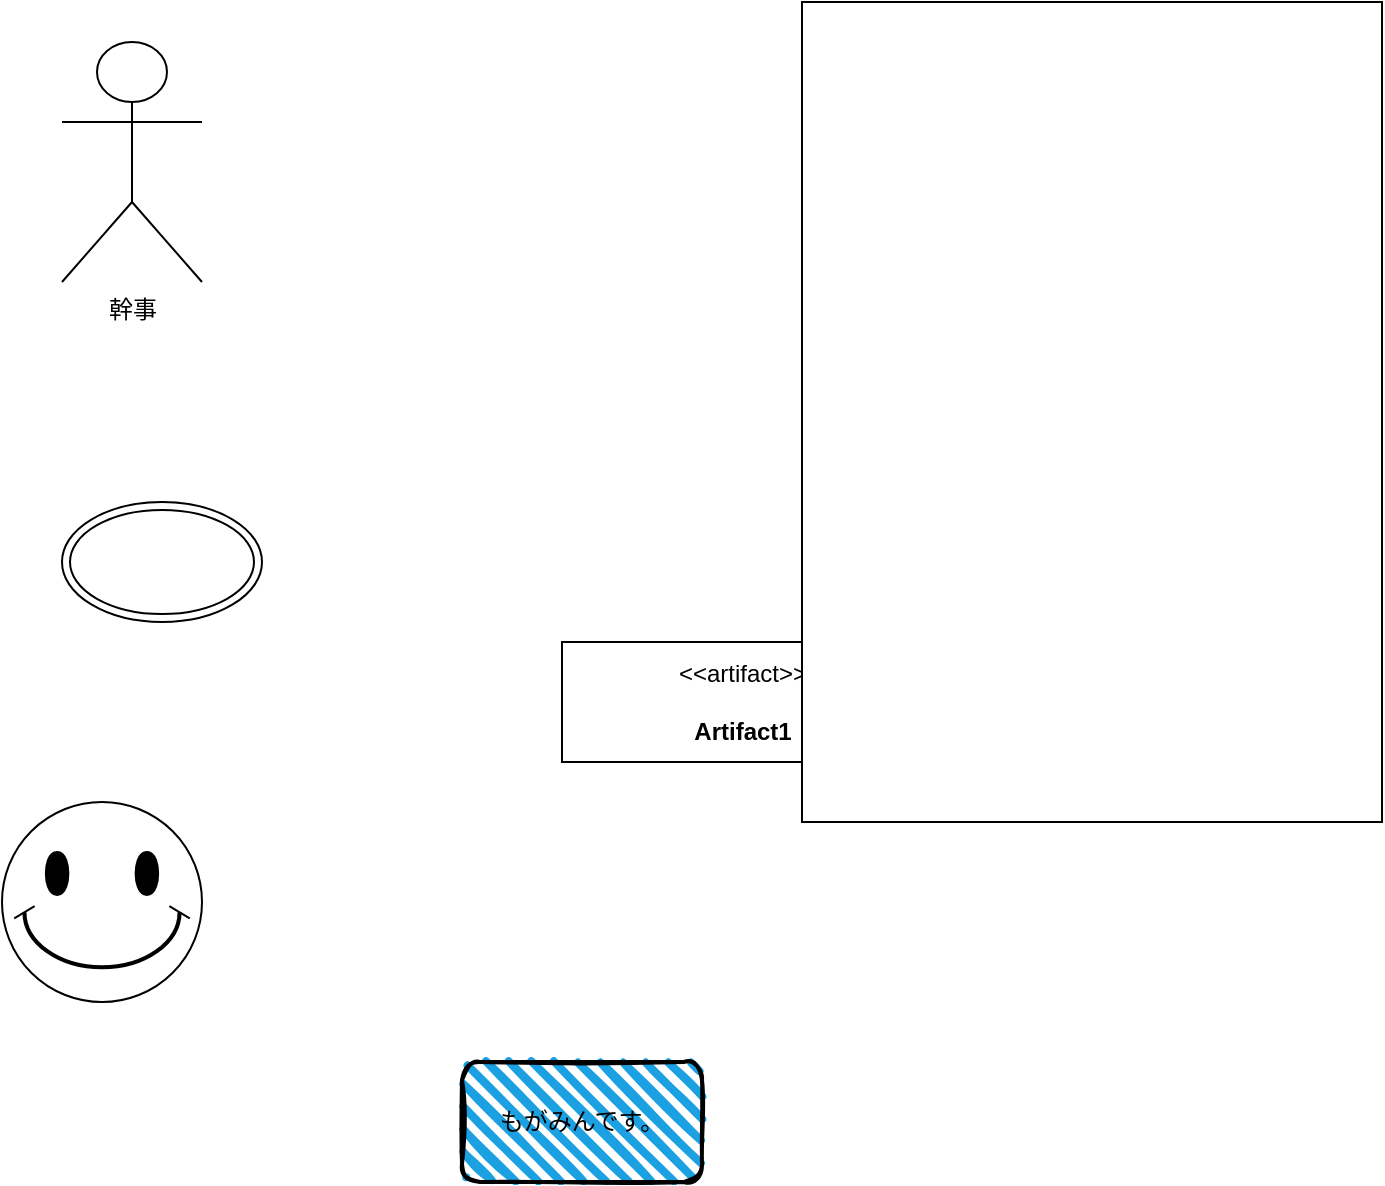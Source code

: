<mxfile>
    <diagram id="MNwxGO_azna5TINCiIHj" name="ページ1">
        <mxGraphModel dx="1598" dy="1124" grid="1" gridSize="10" guides="1" tooltips="1" connect="1" arrows="1" fold="1" page="1" pageScale="1" pageWidth="827" pageHeight="1169" math="0" shadow="0">
            <root>
                <mxCell id="0"/>
                <mxCell id="1" parent="0"/>
                <mxCell id="2" value="&amp;lt;&amp;lt;artifact&amp;gt;&amp;gt;&lt;br&gt;&lt;br&gt;&lt;b&gt;Artifact1&lt;/b&gt;" style="text;html=1;align=center;verticalAlign=middle;dashed=0;fillColor=#ffffff;strokeColor=#000000;" parent="1" vertex="1">
                    <mxGeometry x="320" y="340" width="180" height="60" as="geometry"/>
                </mxCell>
                <mxCell id="3" value="幹事" style="shape=umlActor;verticalLabelPosition=bottom;verticalAlign=top;html=1;" parent="1" vertex="1">
                    <mxGeometry x="70" y="40" width="70" height="120" as="geometry"/>
                </mxCell>
                <mxCell id="5" value="" style="ellipse;shape=doubleEllipse;whiteSpace=wrap;html=1;" parent="1" vertex="1">
                    <mxGeometry x="70" y="270" width="100" height="60" as="geometry"/>
                </mxCell>
                <mxCell id="6" value="" style="verticalLabelPosition=bottom;verticalAlign=top;html=1;shape=mxgraph.basic.smiley" parent="1" vertex="1">
                    <mxGeometry x="40" y="420" width="100" height="100" as="geometry"/>
                </mxCell>
                <mxCell id="7" value="" style="rounded=0;whiteSpace=wrap;html=1;" parent="1" vertex="1">
                    <mxGeometry x="440" y="20" width="290" height="410" as="geometry"/>
                </mxCell>
                <mxCell id="8" value="もがみんです。" style="rounded=1;whiteSpace=wrap;html=1;strokeWidth=2;fillWeight=4;hachureGap=8;hachureAngle=45;fillColor=#1ba1e2;sketch=1;" vertex="1" parent="1">
                    <mxGeometry x="270" y="550" width="120" height="60" as="geometry"/>
                </mxCell>
            </root>
        </mxGraphModel>
    </diagram>
</mxfile>